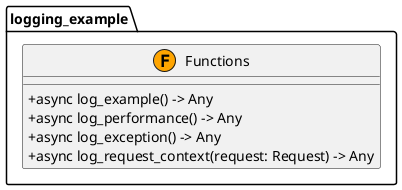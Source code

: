@startuml
skinparam classAttributeIconSize 0

package "logging_example" {
  class Functions <<(F,orange)>> {
    +async log_example() -> Any
    +async log_performance() -> Any
    +async log_exception() -> Any
    +async log_request_context(request: Request) -> Any
  }
}

' Relationships
@enduml